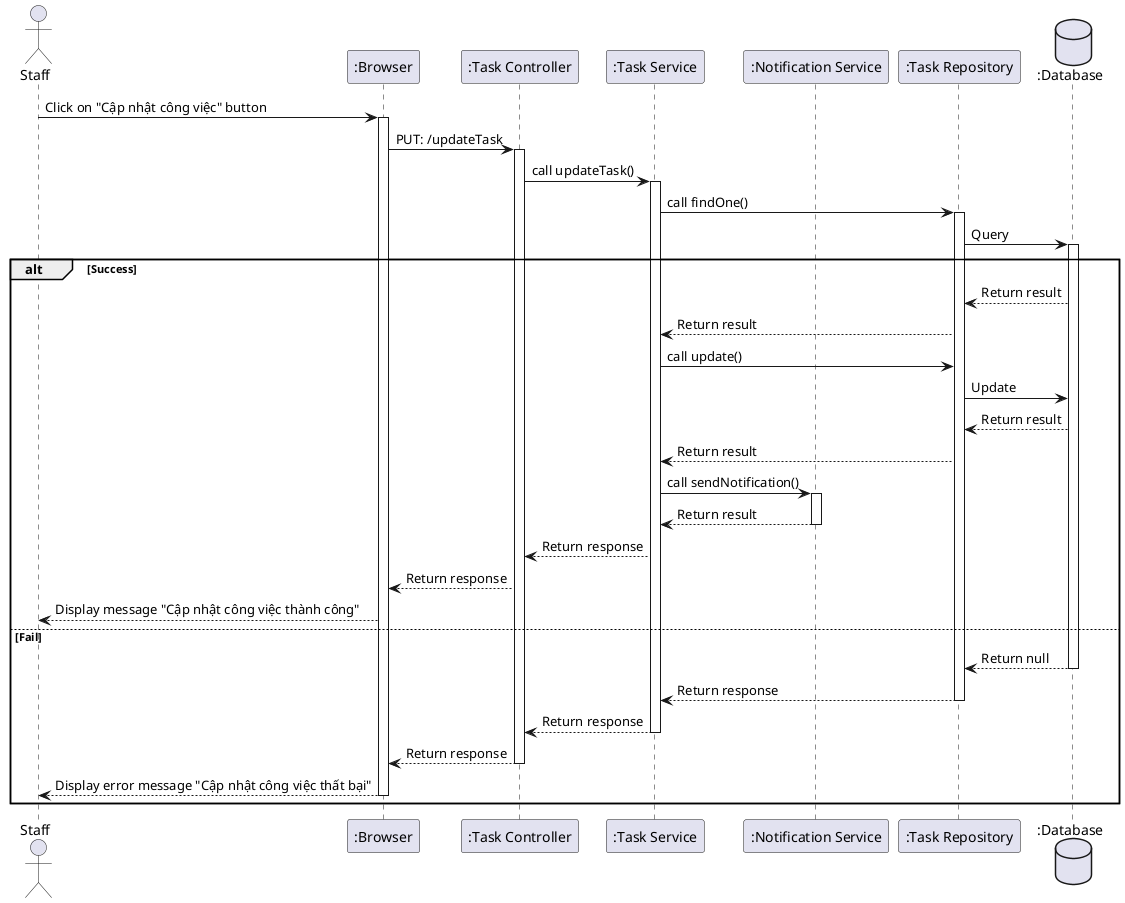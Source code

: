 @startuml

actor Staff as user
participant ":Browser" as a
participant ":Task Controller" as b
participant ":Task Service" as c
'participant "Assign Task Service" as d
participant ":Notification Service" as e
participant ":Task Repository" as f
database ":Database" as g

user -> a++: Click on "Cập nhật công việc" button
a -> b++: PUT: /updateTask
b -> c++: call updateTask()
c -> f++: call findOne()
f -> g++: Query
alt Success
    g --> f: Return result
    f --> c: Return result
    c -> f: call update()
    f -> g: Update
    g --> f: Return result
    f --> c: Return result
    c -> e++: call sendNotification()
    e --> c--: Return result
    c --> b: Return response
    b --> a: Return response
    a --> user: Display message "Cập nhật công việc thành công"
else Fail
    g --> f--: Return null
    f --> c--: Return response
    c --> b--: Return response
    b --> a--: Return response
    a --> user--: Display error message "Cập nhật công việc thất bại"
end
@enduml